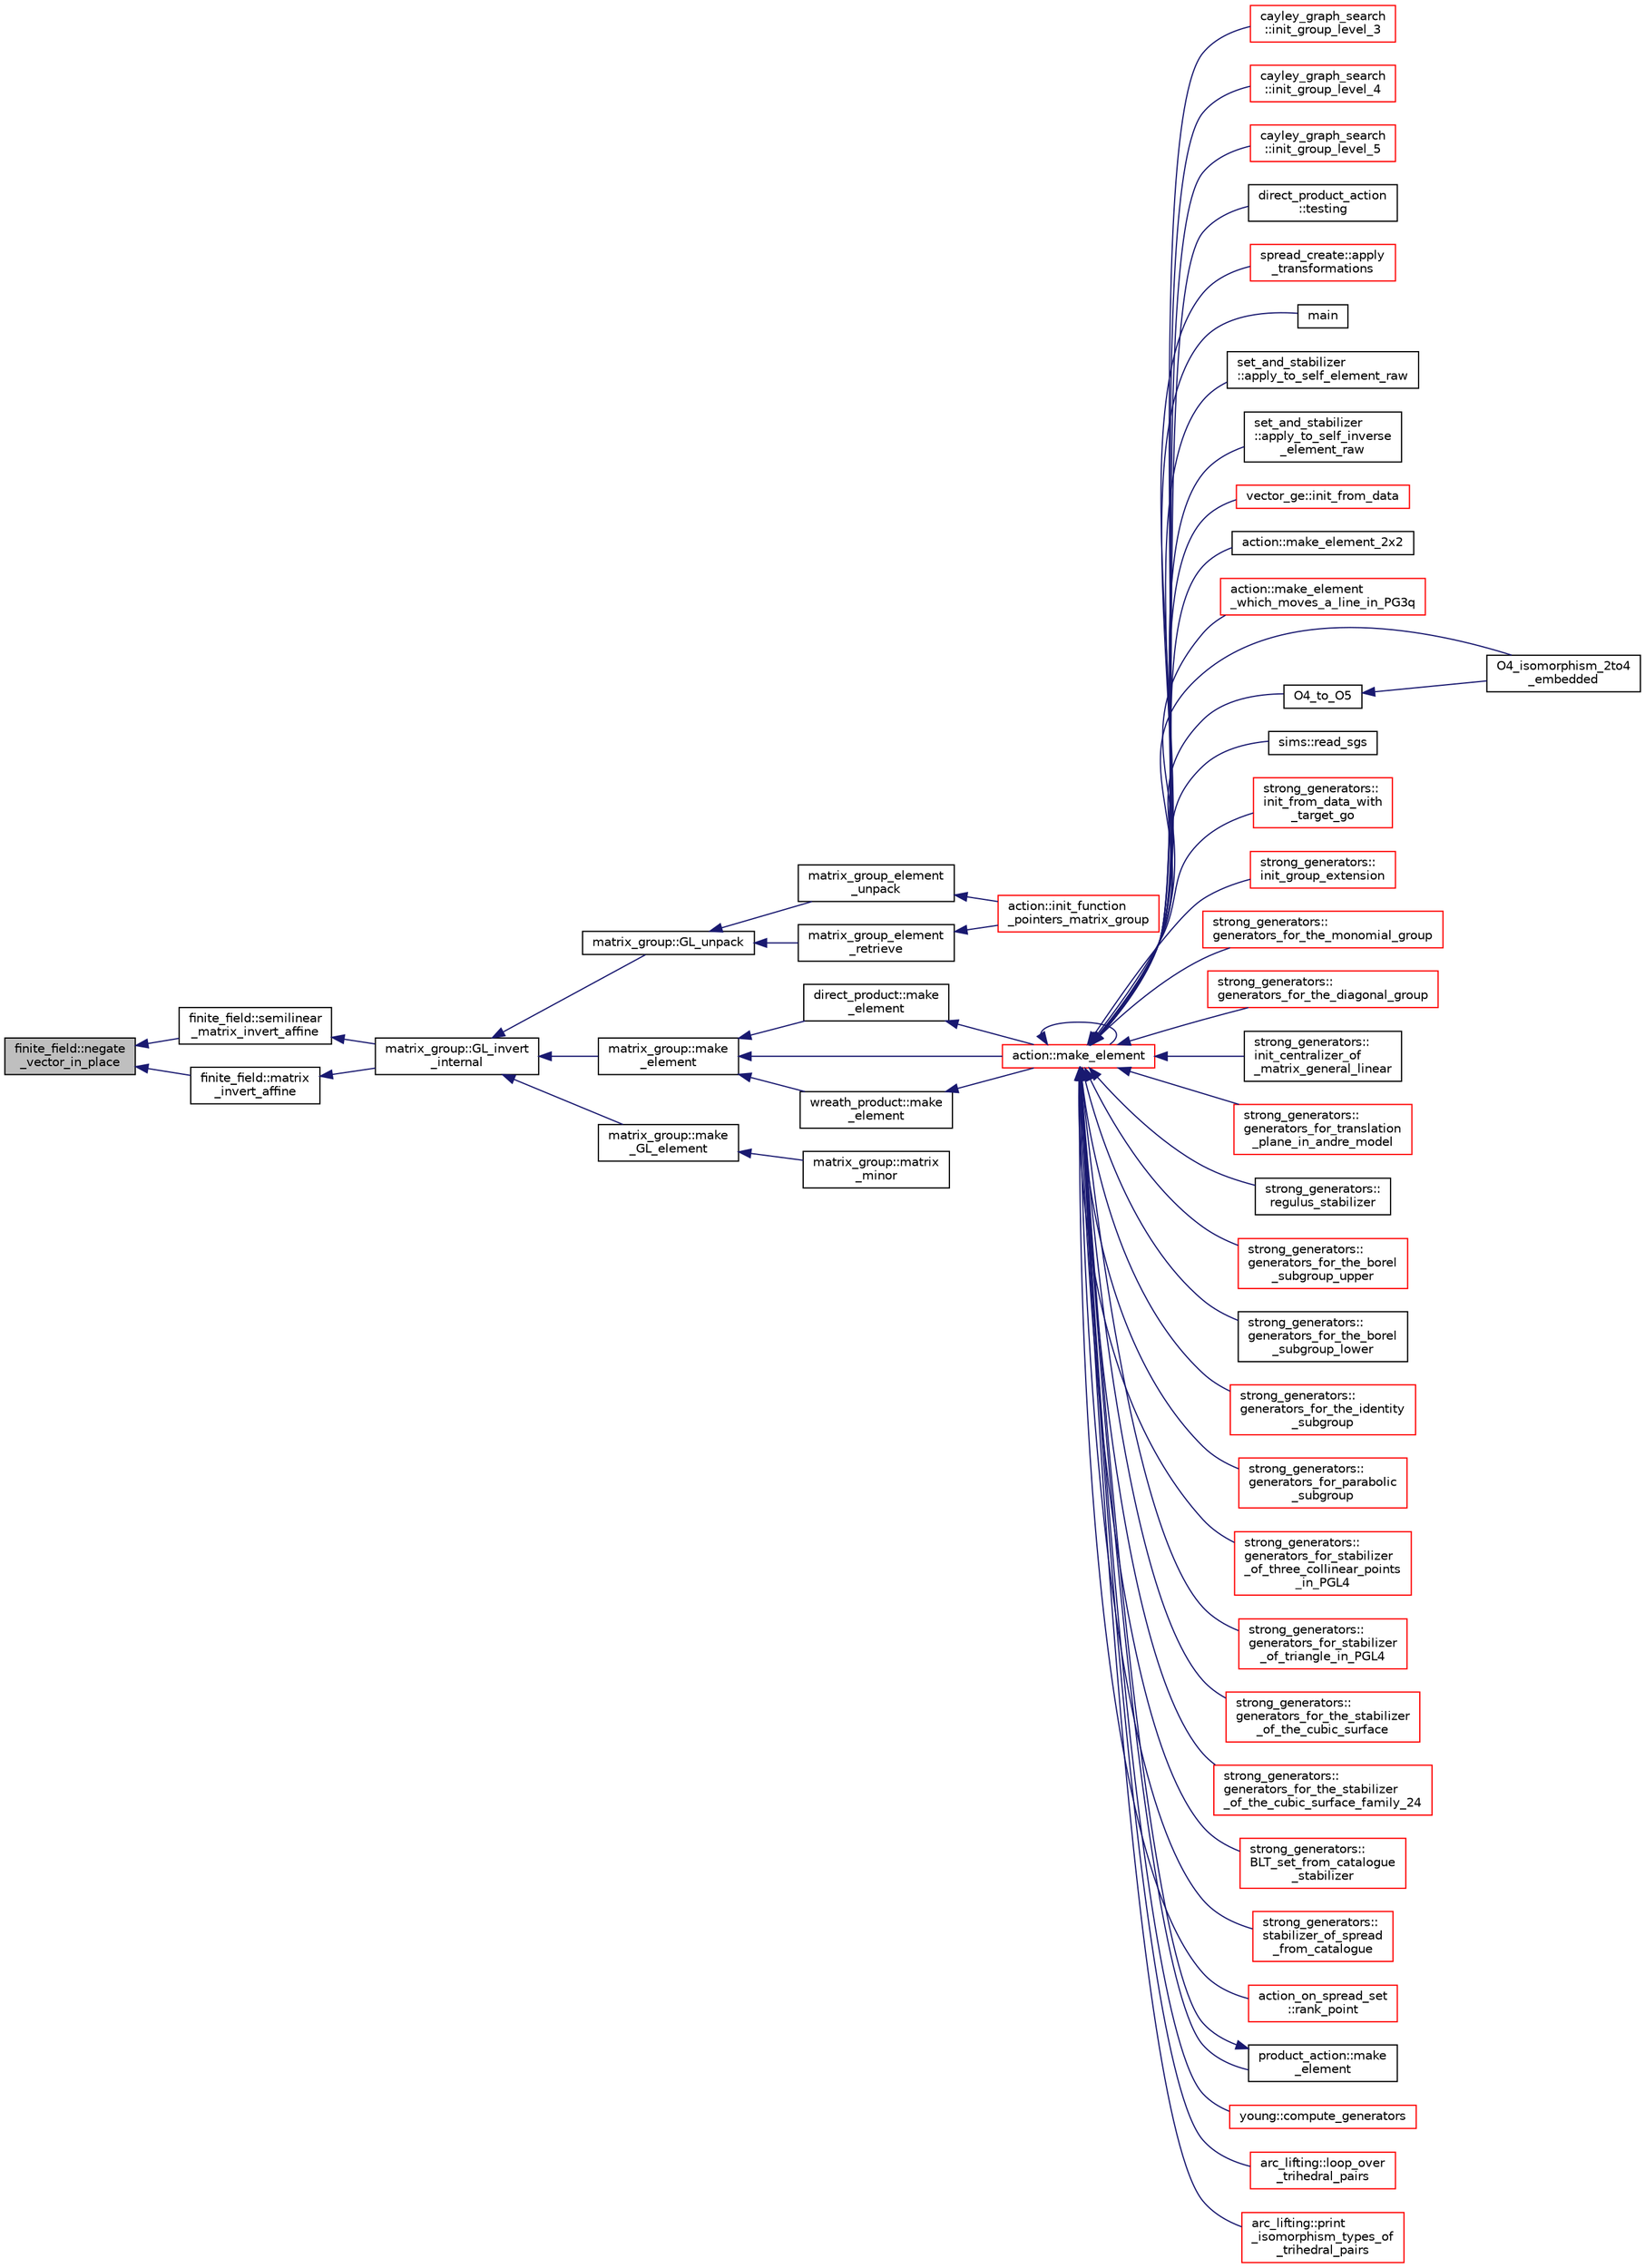 digraph "finite_field::negate_vector_in_place"
{
  edge [fontname="Helvetica",fontsize="10",labelfontname="Helvetica",labelfontsize="10"];
  node [fontname="Helvetica",fontsize="10",shape=record];
  rankdir="LR";
  Node13523 [label="finite_field::negate\l_vector_in_place",height=0.2,width=0.4,color="black", fillcolor="grey75", style="filled", fontcolor="black"];
  Node13523 -> Node13524 [dir="back",color="midnightblue",fontsize="10",style="solid",fontname="Helvetica"];
  Node13524 [label="finite_field::semilinear\l_matrix_invert_affine",height=0.2,width=0.4,color="black", fillcolor="white", style="filled",URL="$df/d5a/classfinite__field.html#a23db70e745bf22d230da684440e1fc59"];
  Node13524 -> Node13525 [dir="back",color="midnightblue",fontsize="10",style="solid",fontname="Helvetica"];
  Node13525 [label="matrix_group::GL_invert\l_internal",height=0.2,width=0.4,color="black", fillcolor="white", style="filled",URL="$d3/ded/classmatrix__group.html#ab2b9f8046dee535722e07a92ec3ab0b6"];
  Node13525 -> Node13526 [dir="back",color="midnightblue",fontsize="10",style="solid",fontname="Helvetica"];
  Node13526 [label="matrix_group::GL_unpack",height=0.2,width=0.4,color="black", fillcolor="white", style="filled",URL="$d3/ded/classmatrix__group.html#ac6a8a5bf87707f613215662a2967fa18"];
  Node13526 -> Node13527 [dir="back",color="midnightblue",fontsize="10",style="solid",fontname="Helvetica"];
  Node13527 [label="matrix_group_element\l_unpack",height=0.2,width=0.4,color="black", fillcolor="white", style="filled",URL="$da/d0a/interface__matrix__group_8_c.html#a3821f8c9d4e26962410c97ad9772b3af"];
  Node13527 -> Node13528 [dir="back",color="midnightblue",fontsize="10",style="solid",fontname="Helvetica"];
  Node13528 [label="action::init_function\l_pointers_matrix_group",height=0.2,width=0.4,color="red", fillcolor="white", style="filled",URL="$d2/d86/classaction.html#a48cbc0106c21fdcb5ec74a9cf8f4e1d8"];
  Node13526 -> Node13570 [dir="back",color="midnightblue",fontsize="10",style="solid",fontname="Helvetica"];
  Node13570 [label="matrix_group_element\l_retrieve",height=0.2,width=0.4,color="black", fillcolor="white", style="filled",URL="$da/d0a/interface__matrix__group_8_c.html#aefc74c0503168b62ff732d3cc131fdc6"];
  Node13570 -> Node13528 [dir="back",color="midnightblue",fontsize="10",style="solid",fontname="Helvetica"];
  Node13525 -> Node13571 [dir="back",color="midnightblue",fontsize="10",style="solid",fontname="Helvetica"];
  Node13571 [label="matrix_group::make\l_element",height=0.2,width=0.4,color="black", fillcolor="white", style="filled",URL="$d3/ded/classmatrix__group.html#adf67c0031ec58afbbc545e65a1cf6845"];
  Node13571 -> Node13572 [dir="back",color="midnightblue",fontsize="10",style="solid",fontname="Helvetica"];
  Node13572 [label="direct_product::make\l_element",height=0.2,width=0.4,color="black", fillcolor="white", style="filled",URL="$dc/daf/classdirect__product.html#a776efa4be66f9b0481d1f012a14c9dde"];
  Node13572 -> Node13573 [dir="back",color="midnightblue",fontsize="10",style="solid",fontname="Helvetica"];
  Node13573 [label="action::make_element",height=0.2,width=0.4,color="red", fillcolor="white", style="filled",URL="$d2/d86/classaction.html#a920fa2a27583fb60bae10e7b282cdd1d"];
  Node13573 -> Node13574 [dir="back",color="midnightblue",fontsize="10",style="solid",fontname="Helvetica"];
  Node13574 [label="cayley_graph_search\l::init_group_level_3",height=0.2,width=0.4,color="red", fillcolor="white", style="filled",URL="$de/dae/classcayley__graph__search.html#a7c936e674e8ea64597fa37ae5aa71c71"];
  Node13573 -> Node13563 [dir="back",color="midnightblue",fontsize="10",style="solid",fontname="Helvetica"];
  Node13563 [label="cayley_graph_search\l::init_group_level_4",height=0.2,width=0.4,color="red", fillcolor="white", style="filled",URL="$de/dae/classcayley__graph__search.html#a6593f90cd91bea8c23fe71acca05655e"];
  Node13573 -> Node13568 [dir="back",color="midnightblue",fontsize="10",style="solid",fontname="Helvetica"];
  Node13568 [label="cayley_graph_search\l::init_group_level_5",height=0.2,width=0.4,color="red", fillcolor="white", style="filled",URL="$de/dae/classcayley__graph__search.html#ab4427f6ab65833dae31a18f44a5d6d7a"];
  Node13573 -> Node13575 [dir="back",color="midnightblue",fontsize="10",style="solid",fontname="Helvetica"];
  Node13575 [label="direct_product_action\l::testing",height=0.2,width=0.4,color="black", fillcolor="white", style="filled",URL="$d3/d78/classdirect__product__action.html#a343dbbfe1b3932d198bfa59b48c7026f"];
  Node13573 -> Node13576 [dir="back",color="midnightblue",fontsize="10",style="solid",fontname="Helvetica"];
  Node13576 [label="spread_create::apply\l_transformations",height=0.2,width=0.4,color="red", fillcolor="white", style="filled",URL="$de/d97/classspread__create.html#af324e4219cba2572fec394ef40e9ee88"];
  Node13573 -> Node13578 [dir="back",color="midnightblue",fontsize="10",style="solid",fontname="Helvetica"];
  Node13578 [label="main",height=0.2,width=0.4,color="black", fillcolor="white", style="filled",URL="$df/df8/surface__classify_8_c.html#a217dbf8b442f20279ea00b898af96f52"];
  Node13573 -> Node13579 [dir="back",color="midnightblue",fontsize="10",style="solid",fontname="Helvetica"];
  Node13579 [label="set_and_stabilizer\l::apply_to_self_element_raw",height=0.2,width=0.4,color="black", fillcolor="white", style="filled",URL="$de/df6/classset__and__stabilizer.html#aa7730cf2de0ea01c59c1fe9e3beeb550"];
  Node13573 -> Node13580 [dir="back",color="midnightblue",fontsize="10",style="solid",fontname="Helvetica"];
  Node13580 [label="set_and_stabilizer\l::apply_to_self_inverse\l_element_raw",height=0.2,width=0.4,color="black", fillcolor="white", style="filled",URL="$de/df6/classset__and__stabilizer.html#aefacb2c9fef9d9ae8224b38185e4eeda"];
  Node13573 -> Node13581 [dir="back",color="midnightblue",fontsize="10",style="solid",fontname="Helvetica"];
  Node13581 [label="vector_ge::init_from_data",height=0.2,width=0.4,color="red", fillcolor="white", style="filled",URL="$d4/d6e/classvector__ge.html#a44b1669e41321b41d93fb5cf957b8bc5"];
  Node13573 -> Node13594 [dir="back",color="midnightblue",fontsize="10",style="solid",fontname="Helvetica"];
  Node13594 [label="action::make_element_2x2",height=0.2,width=0.4,color="black", fillcolor="white", style="filled",URL="$d2/d86/classaction.html#a17fab7163af96b900aae4899bff7332f"];
  Node13573 -> Node13573 [dir="back",color="midnightblue",fontsize="10",style="solid",fontname="Helvetica"];
  Node13573 -> Node13595 [dir="back",color="midnightblue",fontsize="10",style="solid",fontname="Helvetica"];
  Node13595 [label="action::make_element\l_which_moves_a_line_in_PG3q",height=0.2,width=0.4,color="red", fillcolor="white", style="filled",URL="$d2/d86/classaction.html#a926b90c3aafacbf77ffd99d50a8408cb"];
  Node13573 -> Node13604 [dir="back",color="midnightblue",fontsize="10",style="solid",fontname="Helvetica"];
  Node13604 [label="O4_isomorphism_2to4\l_embedded",height=0.2,width=0.4,color="black", fillcolor="white", style="filled",URL="$dc/dd4/group__actions_8h.html#aa6a3808993602713a701a20d3905ebe1"];
  Node13573 -> Node13605 [dir="back",color="midnightblue",fontsize="10",style="solid",fontname="Helvetica"];
  Node13605 [label="O4_to_O5",height=0.2,width=0.4,color="black", fillcolor="white", style="filled",URL="$dc/dd4/group__actions_8h.html#af20467afc2151efb154c3c86ae5e1e5a"];
  Node13605 -> Node13604 [dir="back",color="midnightblue",fontsize="10",style="solid",fontname="Helvetica"];
  Node13573 -> Node13606 [dir="back",color="midnightblue",fontsize="10",style="solid",fontname="Helvetica"];
  Node13606 [label="sims::read_sgs",height=0.2,width=0.4,color="black", fillcolor="white", style="filled",URL="$d9/df3/classsims.html#acc819864b418090e81b8a060cdc384df"];
  Node13573 -> Node13607 [dir="back",color="midnightblue",fontsize="10",style="solid",fontname="Helvetica"];
  Node13607 [label="strong_generators::\linit_from_data_with\l_target_go",height=0.2,width=0.4,color="red", fillcolor="white", style="filled",URL="$dc/d09/classstrong__generators.html#a026182fcca35e7a95aa7583e716585e0"];
  Node13573 -> Node13609 [dir="back",color="midnightblue",fontsize="10",style="solid",fontname="Helvetica"];
  Node13609 [label="strong_generators::\linit_group_extension",height=0.2,width=0.4,color="red", fillcolor="white", style="filled",URL="$dc/d09/classstrong__generators.html#a5e889497cab5e9c522c8c4610ebb8328"];
  Node13573 -> Node13616 [dir="back",color="midnightblue",fontsize="10",style="solid",fontname="Helvetica"];
  Node13616 [label="strong_generators::\lgenerators_for_the_monomial_group",height=0.2,width=0.4,color="red", fillcolor="white", style="filled",URL="$dc/d09/classstrong__generators.html#a504b7cefda70b646b2064f80784d7f8a"];
  Node13573 -> Node13618 [dir="back",color="midnightblue",fontsize="10",style="solid",fontname="Helvetica"];
  Node13618 [label="strong_generators::\lgenerators_for_the_diagonal_group",height=0.2,width=0.4,color="red", fillcolor="white", style="filled",URL="$dc/d09/classstrong__generators.html#a560ff860f139f7f02f293fa7f5f01aff"];
  Node13573 -> Node13620 [dir="back",color="midnightblue",fontsize="10",style="solid",fontname="Helvetica"];
  Node13620 [label="strong_generators::\linit_centralizer_of\l_matrix_general_linear",height=0.2,width=0.4,color="black", fillcolor="white", style="filled",URL="$dc/d09/classstrong__generators.html#a32d3dac9a96e73497b2e8f822d7e0038"];
  Node13573 -> Node13621 [dir="back",color="midnightblue",fontsize="10",style="solid",fontname="Helvetica"];
  Node13621 [label="strong_generators::\lgenerators_for_translation\l_plane_in_andre_model",height=0.2,width=0.4,color="red", fillcolor="white", style="filled",URL="$dc/d09/classstrong__generators.html#aceefa8f4e00918ef0c4e9899a6d892ac"];
  Node13573 -> Node13549 [dir="back",color="midnightblue",fontsize="10",style="solid",fontname="Helvetica"];
  Node13549 [label="strong_generators::\lregulus_stabilizer",height=0.2,width=0.4,color="black", fillcolor="white", style="filled",URL="$dc/d09/classstrong__generators.html#a32e999d14b4168695f2e775ddf2ed7e7"];
  Node13573 -> Node13622 [dir="back",color="midnightblue",fontsize="10",style="solid",fontname="Helvetica"];
  Node13622 [label="strong_generators::\lgenerators_for_the_borel\l_subgroup_upper",height=0.2,width=0.4,color="red", fillcolor="white", style="filled",URL="$dc/d09/classstrong__generators.html#ad2b78850e421039116d2ba4bb4939729"];
  Node13573 -> Node13624 [dir="back",color="midnightblue",fontsize="10",style="solid",fontname="Helvetica"];
  Node13624 [label="strong_generators::\lgenerators_for_the_borel\l_subgroup_lower",height=0.2,width=0.4,color="black", fillcolor="white", style="filled",URL="$dc/d09/classstrong__generators.html#acdadd5e5c979289f36fdaaf6a96d6243"];
  Node13573 -> Node13625 [dir="back",color="midnightblue",fontsize="10",style="solid",fontname="Helvetica"];
  Node13625 [label="strong_generators::\lgenerators_for_the_identity\l_subgroup",height=0.2,width=0.4,color="red", fillcolor="white", style="filled",URL="$dc/d09/classstrong__generators.html#a6af2f0c5e1700eefbaf90ff38892eecc"];
  Node13573 -> Node13627 [dir="back",color="midnightblue",fontsize="10",style="solid",fontname="Helvetica"];
  Node13627 [label="strong_generators::\lgenerators_for_parabolic\l_subgroup",height=0.2,width=0.4,color="red", fillcolor="white", style="filled",URL="$dc/d09/classstrong__generators.html#a5c5c460bc6bc949e865c7e634720847a"];
  Node13573 -> Node13630 [dir="back",color="midnightblue",fontsize="10",style="solid",fontname="Helvetica"];
  Node13630 [label="strong_generators::\lgenerators_for_stabilizer\l_of_three_collinear_points\l_in_PGL4",height=0.2,width=0.4,color="red", fillcolor="white", style="filled",URL="$dc/d09/classstrong__generators.html#a59efd3b79710ccb1dce194a779ebf26e"];
  Node13573 -> Node13633 [dir="back",color="midnightblue",fontsize="10",style="solid",fontname="Helvetica"];
  Node13633 [label="strong_generators::\lgenerators_for_stabilizer\l_of_triangle_in_PGL4",height=0.2,width=0.4,color="red", fillcolor="white", style="filled",URL="$dc/d09/classstrong__generators.html#ad83abfc0148c2cacdfd34d122e579b0c"];
  Node13573 -> Node13634 [dir="back",color="midnightblue",fontsize="10",style="solid",fontname="Helvetica"];
  Node13634 [label="strong_generators::\lgenerators_for_the_stabilizer\l_of_the_cubic_surface",height=0.2,width=0.4,color="red", fillcolor="white", style="filled",URL="$dc/d09/classstrong__generators.html#a606282c1c7c6d98a03ad1f896d9ae4c0"];
  Node13573 -> Node13635 [dir="back",color="midnightblue",fontsize="10",style="solid",fontname="Helvetica"];
  Node13635 [label="strong_generators::\lgenerators_for_the_stabilizer\l_of_the_cubic_surface_family_24",height=0.2,width=0.4,color="red", fillcolor="white", style="filled",URL="$dc/d09/classstrong__generators.html#a984cb3bd1b49e98dbcaa1bbe90bd3077"];
  Node13573 -> Node13638 [dir="back",color="midnightblue",fontsize="10",style="solid",fontname="Helvetica"];
  Node13638 [label="strong_generators::\lBLT_set_from_catalogue\l_stabilizer",height=0.2,width=0.4,color="red", fillcolor="white", style="filled",URL="$dc/d09/classstrong__generators.html#a5745df767149506be3c591359840014f"];
  Node13573 -> Node13639 [dir="back",color="midnightblue",fontsize="10",style="solid",fontname="Helvetica"];
  Node13639 [label="strong_generators::\lstabilizer_of_spread\l_from_catalogue",height=0.2,width=0.4,color="red", fillcolor="white", style="filled",URL="$dc/d09/classstrong__generators.html#aedcc0f18e04cb4190e78d11f1c4b29dd"];
  Node13573 -> Node13641 [dir="back",color="midnightblue",fontsize="10",style="solid",fontname="Helvetica"];
  Node13641 [label="action_on_spread_set\l::rank_point",height=0.2,width=0.4,color="red", fillcolor="white", style="filled",URL="$d2/d7a/classaction__on__spread__set.html#a1d7082bfaaf523ad746fe94685fe2e43"];
  Node13573 -> Node13826 [dir="back",color="midnightblue",fontsize="10",style="solid",fontname="Helvetica"];
  Node13826 [label="product_action::make\l_element",height=0.2,width=0.4,color="black", fillcolor="white", style="filled",URL="$d8/d74/classproduct__action.html#a1d16f9f3a4be7b3ed6ce0825612a3cd8"];
  Node13826 -> Node13573 [dir="back",color="midnightblue",fontsize="10",style="solid",fontname="Helvetica"];
  Node13573 -> Node13827 [dir="back",color="midnightblue",fontsize="10",style="solid",fontname="Helvetica"];
  Node13827 [label="young::compute_generators",height=0.2,width=0.4,color="red", fillcolor="white", style="filled",URL="$dd/d68/classyoung.html#a26c8929e3f3f49437e3241f5d627ee20"];
  Node13573 -> Node13829 [dir="back",color="midnightblue",fontsize="10",style="solid",fontname="Helvetica"];
  Node13829 [label="arc_lifting::loop_over\l_trihedral_pairs",height=0.2,width=0.4,color="red", fillcolor="white", style="filled",URL="$dc/db7/classarc__lifting.html#a30126f5ed4126d604c191aa4d1f7505a"];
  Node13573 -> Node13830 [dir="back",color="midnightblue",fontsize="10",style="solid",fontname="Helvetica"];
  Node13830 [label="arc_lifting::print\l_isomorphism_types_of\l_trihedral_pairs",height=0.2,width=0.4,color="red", fillcolor="white", style="filled",URL="$dc/db7/classarc__lifting.html#ac2ea90f2acf97c870a7f46f7b125b8b7"];
  Node13571 -> Node13842 [dir="back",color="midnightblue",fontsize="10",style="solid",fontname="Helvetica"];
  Node13842 [label="wreath_product::make\l_element",height=0.2,width=0.4,color="black", fillcolor="white", style="filled",URL="$d8/dfa/classwreath__product.html#ac47838a579877034b1d2b4cd897625c1"];
  Node13842 -> Node13573 [dir="back",color="midnightblue",fontsize="10",style="solid",fontname="Helvetica"];
  Node13571 -> Node13573 [dir="back",color="midnightblue",fontsize="10",style="solid",fontname="Helvetica"];
  Node13525 -> Node13843 [dir="back",color="midnightblue",fontsize="10",style="solid",fontname="Helvetica"];
  Node13843 [label="matrix_group::make\l_GL_element",height=0.2,width=0.4,color="black", fillcolor="white", style="filled",URL="$d3/ded/classmatrix__group.html#ab60cc02d4fb6b9c8f4e20bf8248966a5"];
  Node13843 -> Node13844 [dir="back",color="midnightblue",fontsize="10",style="solid",fontname="Helvetica"];
  Node13844 [label="matrix_group::matrix\l_minor",height=0.2,width=0.4,color="black", fillcolor="white", style="filled",URL="$d3/ded/classmatrix__group.html#a1eb842c65e2c0bad4a65b90c98882307"];
  Node13523 -> Node13845 [dir="back",color="midnightblue",fontsize="10",style="solid",fontname="Helvetica"];
  Node13845 [label="finite_field::matrix\l_invert_affine",height=0.2,width=0.4,color="black", fillcolor="white", style="filled",URL="$df/d5a/classfinite__field.html#a716c202ca9fcee1911e330f4a5bdba38"];
  Node13845 -> Node13525 [dir="back",color="midnightblue",fontsize="10",style="solid",fontname="Helvetica"];
}
